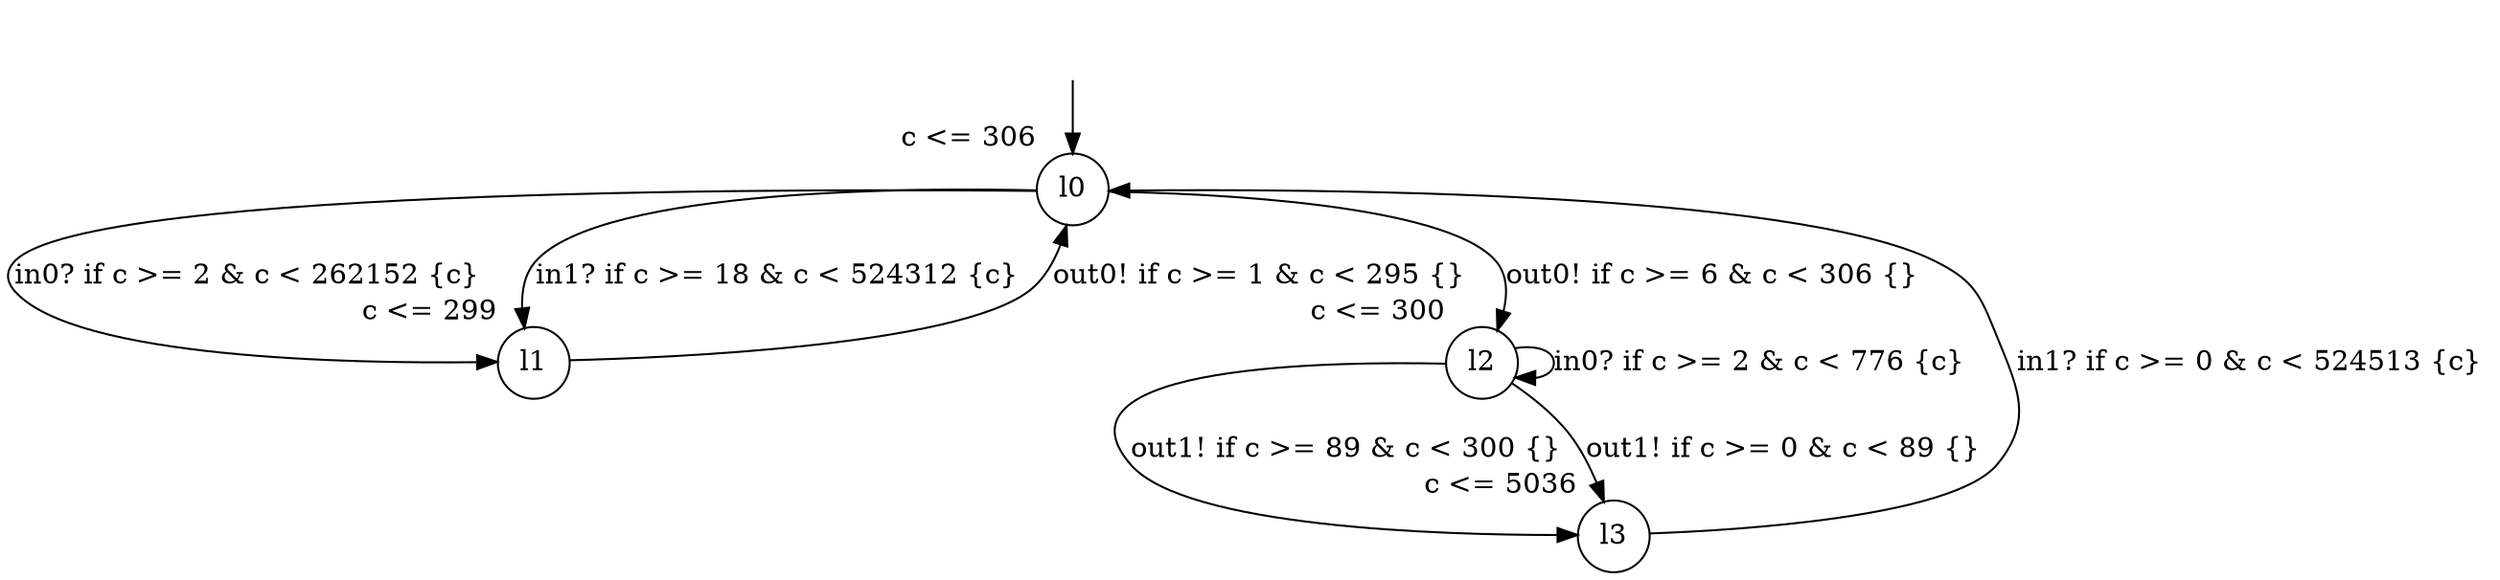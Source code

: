 digraph g {
__start0 [label="" shape="none"];
l0 [shape="circle" margin=0 label="l0", xlabel="c <= 306"];
l1 [shape="circle" margin=0 label="l1", xlabel="c <= 299"];
l2 [shape="circle" margin=0 label="l2", xlabel="c <= 300"];
l3 [shape="circle" margin=0 label="l3", xlabel="c <= 5036"];
l0 -> l1 [label="in0? if c >= 2 & c < 262152 {c} "];
l0 -> l2 [label="out0! if c >= 6 & c < 306 {} "];
l0 -> l1 [label="in1? if c >= 18 & c < 524312 {c} "];
l1 -> l0 [label="out0! if c >= 1 & c < 295 {} "];
l2 -> l3 [label="out1! if c >= 89 & c < 300 {} "];
l2 -> l2 [label="in0? if c >= 2 & c < 776 {c} "];
l2 -> l3 [label="out1! if c >= 0 & c < 89 {} "];
l3 -> l0 [label="in1? if c >= 0 & c < 524513 {c} "];
__start0 -> l0;
}
